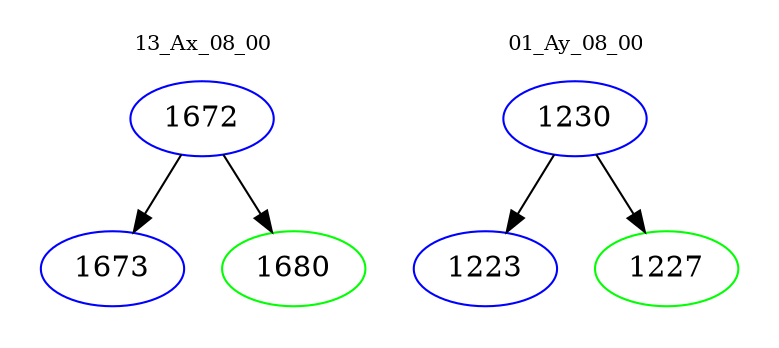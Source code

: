 digraph{
subgraph cluster_0 {
color = white
label = "13_Ax_08_00";
fontsize=10;
T0_1672 [label="1672", color="blue"]
T0_1672 -> T0_1673 [color="black"]
T0_1673 [label="1673", color="blue"]
T0_1672 -> T0_1680 [color="black"]
T0_1680 [label="1680", color="green"]
}
subgraph cluster_1 {
color = white
label = "01_Ay_08_00";
fontsize=10;
T1_1230 [label="1230", color="blue"]
T1_1230 -> T1_1223 [color="black"]
T1_1223 [label="1223", color="blue"]
T1_1230 -> T1_1227 [color="black"]
T1_1227 [label="1227", color="green"]
}
}
